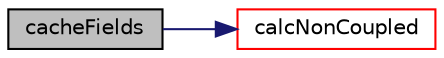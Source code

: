 digraph "cacheFields"
{
  bgcolor="transparent";
  edge [fontname="Helvetica",fontsize="10",labelfontname="Helvetica",labelfontsize="10"];
  node [fontname="Helvetica",fontsize="10",shape=record];
  rankdir="LR";
  Node21 [label="cacheFields",height=0.2,width=0.4,color="black", fillcolor="grey75", style="filled", fontcolor="black"];
  Node21 -> Node22 [color="midnightblue",fontsize="10",style="solid",fontname="Helvetica"];
  Node22 [label="calcNonCoupled",height=0.2,width=0.4,color="red",URL="$a25293.html#a0e3253e601c7db3a3db9d3c921218fd9",tooltip="Calculate the non-coupled force. "];
}
